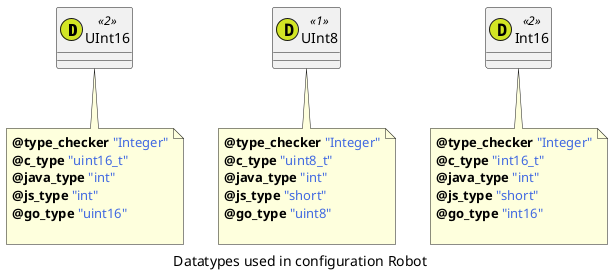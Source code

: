 @startuml
caption Datatypes used in configuration Robot
class UInt16 <<(D,#D2E524)2>> {
}
note bottom of UInt16 : <b>@type_checker</b> <color:royalBlue>"Integer"</color>\n<b>@c_type</b> <color:royalBlue>"uint16_t"</color>\n<b>@java_type</b> <color:royalBlue>"int"</color>\n<b>@js_type</b> <color:royalBlue>"int"</color>\n<b>@go_type</b> <color:royalBlue>"uint16"</color>\n
class UInt8 <<(D,#D2E524)1>> {
}
note bottom of UInt8 : <b>@type_checker</b> <color:royalBlue>"Integer"</color>\n<b>@c_type</b> <color:royalBlue>"uint8_t"</color>\n<b>@java_type</b> <color:royalBlue>"int"</color>\n<b>@js_type</b> <color:royalBlue>"short"</color>\n<b>@go_type</b> <color:royalBlue>"uint8"</color>\n
class Int16 <<(D,#D2E524)2>> {
}
note bottom of Int16 : <b>@type_checker</b> <color:royalBlue>"Integer"</color>\n<b>@c_type</b> <color:royalBlue>"int16_t"</color>\n<b>@java_type</b> <color:royalBlue>"int"</color>\n<b>@js_type</b> <color:royalBlue>"short"</color>\n<b>@go_type</b> <color:royalBlue>"int16"</color>\n
@enduml